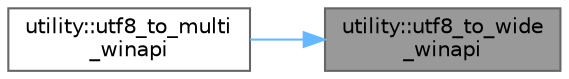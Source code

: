 digraph "utility::utf8_to_wide_winapi"
{
 // LATEX_PDF_SIZE
  bgcolor="transparent";
  edge [fontname=Helvetica,fontsize=10,labelfontname=Helvetica,labelfontsize=10];
  node [fontname=Helvetica,fontsize=10,shape=box,height=0.2,width=0.4];
  rankdir="RL";
  Node1 [id="Node000001",label="utility::utf8_to_wide\l_winapi",height=0.2,width=0.4,color="gray40", fillcolor="grey60", style="filled", fontcolor="black",tooltip=" "];
  Node1 -> Node2 [id="edge1_Node000001_Node000002",dir="back",color="steelblue1",style="solid",tooltip=" "];
  Node2 [id="Node000002",label="utility::utf8_to_multi\l_winapi",height=0.2,width=0.4,color="grey40", fillcolor="white", style="filled",URL="$namespaceutility.html#a3425fc302572aa88a00f7c4e9e2713a7",tooltip=" "];
}
